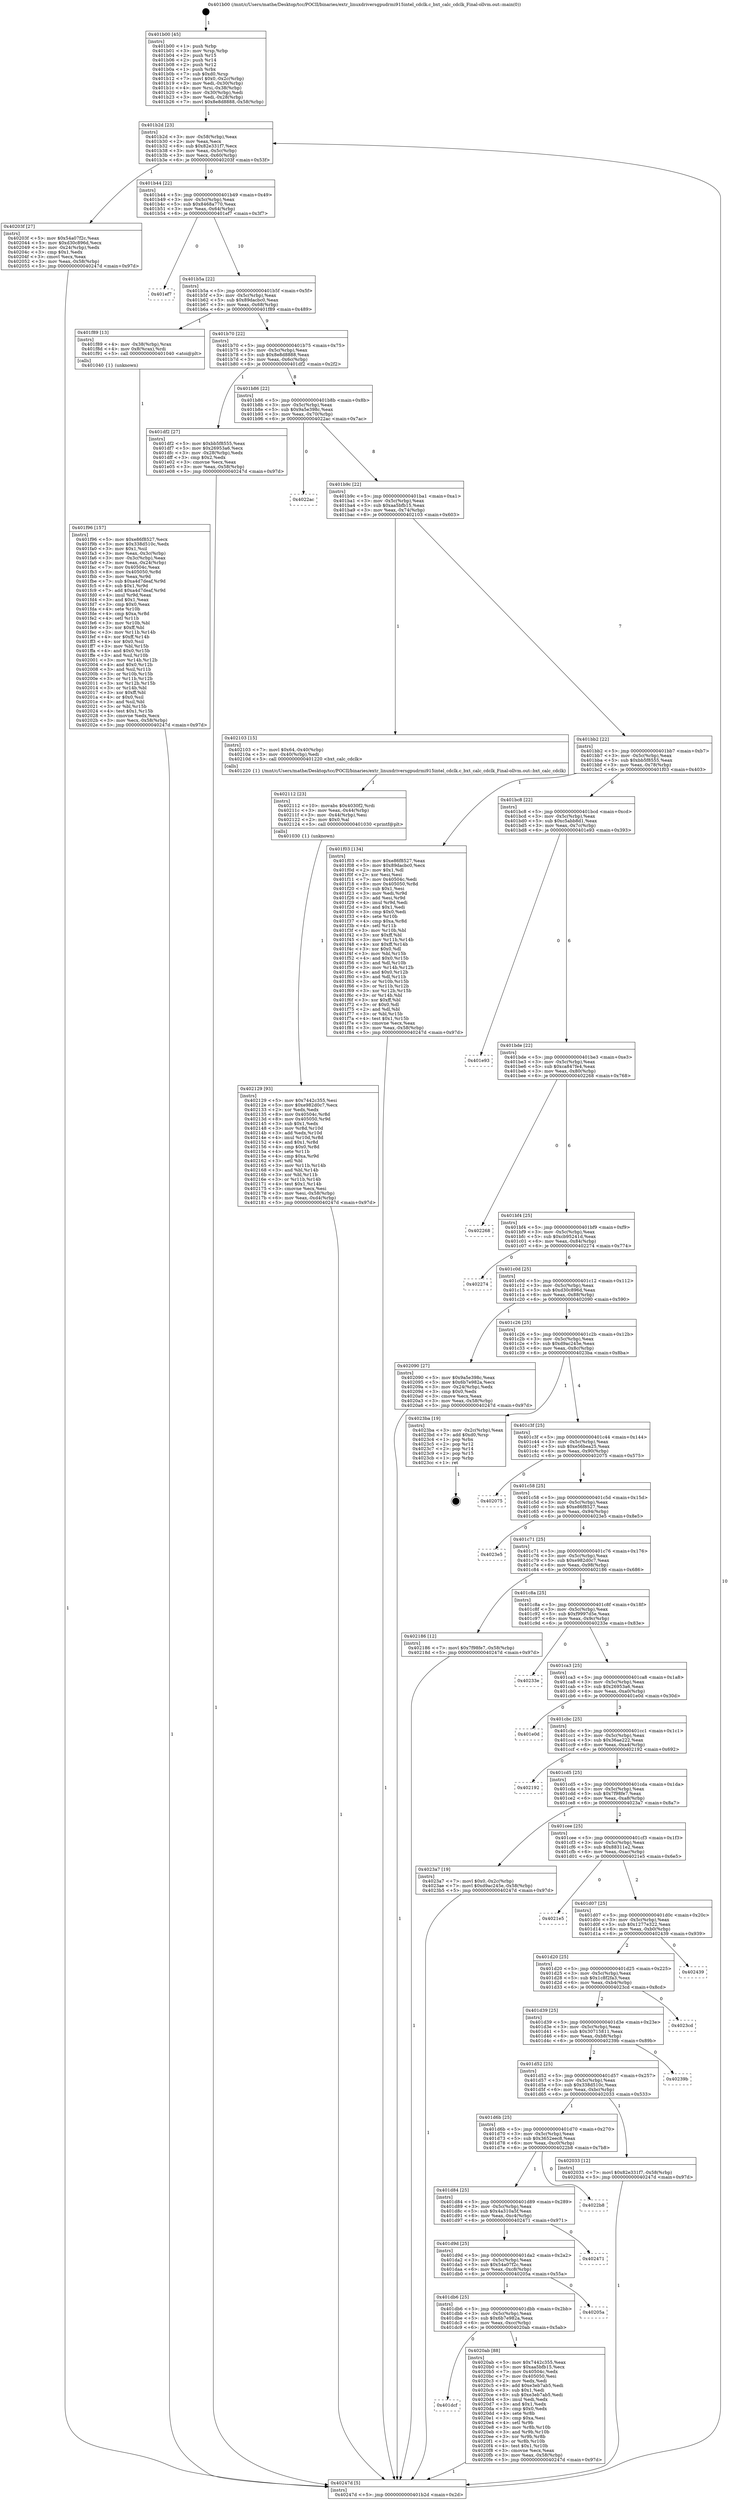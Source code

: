 digraph "0x401b00" {
  label = "0x401b00 (/mnt/c/Users/mathe/Desktop/tcc/POCII/binaries/extr_linuxdriversgpudrmi915intel_cdclk.c_bxt_calc_cdclk_Final-ollvm.out::main(0))"
  labelloc = "t"
  node[shape=record]

  Entry [label="",width=0.3,height=0.3,shape=circle,fillcolor=black,style=filled]
  "0x401b2d" [label="{
     0x401b2d [23]\l
     | [instrs]\l
     &nbsp;&nbsp;0x401b2d \<+3\>: mov -0x58(%rbp),%eax\l
     &nbsp;&nbsp;0x401b30 \<+2\>: mov %eax,%ecx\l
     &nbsp;&nbsp;0x401b32 \<+6\>: sub $0x82e331f7,%ecx\l
     &nbsp;&nbsp;0x401b38 \<+3\>: mov %eax,-0x5c(%rbp)\l
     &nbsp;&nbsp;0x401b3b \<+3\>: mov %ecx,-0x60(%rbp)\l
     &nbsp;&nbsp;0x401b3e \<+6\>: je 000000000040203f \<main+0x53f\>\l
  }"]
  "0x40203f" [label="{
     0x40203f [27]\l
     | [instrs]\l
     &nbsp;&nbsp;0x40203f \<+5\>: mov $0x54a07f2c,%eax\l
     &nbsp;&nbsp;0x402044 \<+5\>: mov $0xd30c896d,%ecx\l
     &nbsp;&nbsp;0x402049 \<+3\>: mov -0x24(%rbp),%edx\l
     &nbsp;&nbsp;0x40204c \<+3\>: cmp $0x1,%edx\l
     &nbsp;&nbsp;0x40204f \<+3\>: cmovl %ecx,%eax\l
     &nbsp;&nbsp;0x402052 \<+3\>: mov %eax,-0x58(%rbp)\l
     &nbsp;&nbsp;0x402055 \<+5\>: jmp 000000000040247d \<main+0x97d\>\l
  }"]
  "0x401b44" [label="{
     0x401b44 [22]\l
     | [instrs]\l
     &nbsp;&nbsp;0x401b44 \<+5\>: jmp 0000000000401b49 \<main+0x49\>\l
     &nbsp;&nbsp;0x401b49 \<+3\>: mov -0x5c(%rbp),%eax\l
     &nbsp;&nbsp;0x401b4c \<+5\>: sub $0x8468a770,%eax\l
     &nbsp;&nbsp;0x401b51 \<+3\>: mov %eax,-0x64(%rbp)\l
     &nbsp;&nbsp;0x401b54 \<+6\>: je 0000000000401ef7 \<main+0x3f7\>\l
  }"]
  Exit [label="",width=0.3,height=0.3,shape=circle,fillcolor=black,style=filled,peripheries=2]
  "0x401ef7" [label="{
     0x401ef7\l
  }", style=dashed]
  "0x401b5a" [label="{
     0x401b5a [22]\l
     | [instrs]\l
     &nbsp;&nbsp;0x401b5a \<+5\>: jmp 0000000000401b5f \<main+0x5f\>\l
     &nbsp;&nbsp;0x401b5f \<+3\>: mov -0x5c(%rbp),%eax\l
     &nbsp;&nbsp;0x401b62 \<+5\>: sub $0x89dacbc0,%eax\l
     &nbsp;&nbsp;0x401b67 \<+3\>: mov %eax,-0x68(%rbp)\l
     &nbsp;&nbsp;0x401b6a \<+6\>: je 0000000000401f89 \<main+0x489\>\l
  }"]
  "0x402129" [label="{
     0x402129 [93]\l
     | [instrs]\l
     &nbsp;&nbsp;0x402129 \<+5\>: mov $0x7442c355,%esi\l
     &nbsp;&nbsp;0x40212e \<+5\>: mov $0xe982d0c7,%ecx\l
     &nbsp;&nbsp;0x402133 \<+2\>: xor %edx,%edx\l
     &nbsp;&nbsp;0x402135 \<+8\>: mov 0x40504c,%r8d\l
     &nbsp;&nbsp;0x40213d \<+8\>: mov 0x405050,%r9d\l
     &nbsp;&nbsp;0x402145 \<+3\>: sub $0x1,%edx\l
     &nbsp;&nbsp;0x402148 \<+3\>: mov %r8d,%r10d\l
     &nbsp;&nbsp;0x40214b \<+3\>: add %edx,%r10d\l
     &nbsp;&nbsp;0x40214e \<+4\>: imul %r10d,%r8d\l
     &nbsp;&nbsp;0x402152 \<+4\>: and $0x1,%r8d\l
     &nbsp;&nbsp;0x402156 \<+4\>: cmp $0x0,%r8d\l
     &nbsp;&nbsp;0x40215a \<+4\>: sete %r11b\l
     &nbsp;&nbsp;0x40215e \<+4\>: cmp $0xa,%r9d\l
     &nbsp;&nbsp;0x402162 \<+3\>: setl %bl\l
     &nbsp;&nbsp;0x402165 \<+3\>: mov %r11b,%r14b\l
     &nbsp;&nbsp;0x402168 \<+3\>: and %bl,%r14b\l
     &nbsp;&nbsp;0x40216b \<+3\>: xor %bl,%r11b\l
     &nbsp;&nbsp;0x40216e \<+3\>: or %r11b,%r14b\l
     &nbsp;&nbsp;0x402171 \<+4\>: test $0x1,%r14b\l
     &nbsp;&nbsp;0x402175 \<+3\>: cmovne %ecx,%esi\l
     &nbsp;&nbsp;0x402178 \<+3\>: mov %esi,-0x58(%rbp)\l
     &nbsp;&nbsp;0x40217b \<+6\>: mov %eax,-0xd4(%rbp)\l
     &nbsp;&nbsp;0x402181 \<+5\>: jmp 000000000040247d \<main+0x97d\>\l
  }"]
  "0x401f89" [label="{
     0x401f89 [13]\l
     | [instrs]\l
     &nbsp;&nbsp;0x401f89 \<+4\>: mov -0x38(%rbp),%rax\l
     &nbsp;&nbsp;0x401f8d \<+4\>: mov 0x8(%rax),%rdi\l
     &nbsp;&nbsp;0x401f91 \<+5\>: call 0000000000401040 \<atoi@plt\>\l
     | [calls]\l
     &nbsp;&nbsp;0x401040 \{1\} (unknown)\l
  }"]
  "0x401b70" [label="{
     0x401b70 [22]\l
     | [instrs]\l
     &nbsp;&nbsp;0x401b70 \<+5\>: jmp 0000000000401b75 \<main+0x75\>\l
     &nbsp;&nbsp;0x401b75 \<+3\>: mov -0x5c(%rbp),%eax\l
     &nbsp;&nbsp;0x401b78 \<+5\>: sub $0x8e8d8888,%eax\l
     &nbsp;&nbsp;0x401b7d \<+3\>: mov %eax,-0x6c(%rbp)\l
     &nbsp;&nbsp;0x401b80 \<+6\>: je 0000000000401df2 \<main+0x2f2\>\l
  }"]
  "0x402112" [label="{
     0x402112 [23]\l
     | [instrs]\l
     &nbsp;&nbsp;0x402112 \<+10\>: movabs $0x4030f2,%rdi\l
     &nbsp;&nbsp;0x40211c \<+3\>: mov %eax,-0x44(%rbp)\l
     &nbsp;&nbsp;0x40211f \<+3\>: mov -0x44(%rbp),%esi\l
     &nbsp;&nbsp;0x402122 \<+2\>: mov $0x0,%al\l
     &nbsp;&nbsp;0x402124 \<+5\>: call 0000000000401030 \<printf@plt\>\l
     | [calls]\l
     &nbsp;&nbsp;0x401030 \{1\} (unknown)\l
  }"]
  "0x401df2" [label="{
     0x401df2 [27]\l
     | [instrs]\l
     &nbsp;&nbsp;0x401df2 \<+5\>: mov $0xbb5f8555,%eax\l
     &nbsp;&nbsp;0x401df7 \<+5\>: mov $0x26953a6,%ecx\l
     &nbsp;&nbsp;0x401dfc \<+3\>: mov -0x28(%rbp),%edx\l
     &nbsp;&nbsp;0x401dff \<+3\>: cmp $0x2,%edx\l
     &nbsp;&nbsp;0x401e02 \<+3\>: cmovne %ecx,%eax\l
     &nbsp;&nbsp;0x401e05 \<+3\>: mov %eax,-0x58(%rbp)\l
     &nbsp;&nbsp;0x401e08 \<+5\>: jmp 000000000040247d \<main+0x97d\>\l
  }"]
  "0x401b86" [label="{
     0x401b86 [22]\l
     | [instrs]\l
     &nbsp;&nbsp;0x401b86 \<+5\>: jmp 0000000000401b8b \<main+0x8b\>\l
     &nbsp;&nbsp;0x401b8b \<+3\>: mov -0x5c(%rbp),%eax\l
     &nbsp;&nbsp;0x401b8e \<+5\>: sub $0x9a5e398c,%eax\l
     &nbsp;&nbsp;0x401b93 \<+3\>: mov %eax,-0x70(%rbp)\l
     &nbsp;&nbsp;0x401b96 \<+6\>: je 00000000004022ac \<main+0x7ac\>\l
  }"]
  "0x40247d" [label="{
     0x40247d [5]\l
     | [instrs]\l
     &nbsp;&nbsp;0x40247d \<+5\>: jmp 0000000000401b2d \<main+0x2d\>\l
  }"]
  "0x401b00" [label="{
     0x401b00 [45]\l
     | [instrs]\l
     &nbsp;&nbsp;0x401b00 \<+1\>: push %rbp\l
     &nbsp;&nbsp;0x401b01 \<+3\>: mov %rsp,%rbp\l
     &nbsp;&nbsp;0x401b04 \<+2\>: push %r15\l
     &nbsp;&nbsp;0x401b06 \<+2\>: push %r14\l
     &nbsp;&nbsp;0x401b08 \<+2\>: push %r12\l
     &nbsp;&nbsp;0x401b0a \<+1\>: push %rbx\l
     &nbsp;&nbsp;0x401b0b \<+7\>: sub $0xd0,%rsp\l
     &nbsp;&nbsp;0x401b12 \<+7\>: movl $0x0,-0x2c(%rbp)\l
     &nbsp;&nbsp;0x401b19 \<+3\>: mov %edi,-0x30(%rbp)\l
     &nbsp;&nbsp;0x401b1c \<+4\>: mov %rsi,-0x38(%rbp)\l
     &nbsp;&nbsp;0x401b20 \<+3\>: mov -0x30(%rbp),%edi\l
     &nbsp;&nbsp;0x401b23 \<+3\>: mov %edi,-0x28(%rbp)\l
     &nbsp;&nbsp;0x401b26 \<+7\>: movl $0x8e8d8888,-0x58(%rbp)\l
  }"]
  "0x401dcf" [label="{
     0x401dcf\l
  }", style=dashed]
  "0x4022ac" [label="{
     0x4022ac\l
  }", style=dashed]
  "0x401b9c" [label="{
     0x401b9c [22]\l
     | [instrs]\l
     &nbsp;&nbsp;0x401b9c \<+5\>: jmp 0000000000401ba1 \<main+0xa1\>\l
     &nbsp;&nbsp;0x401ba1 \<+3\>: mov -0x5c(%rbp),%eax\l
     &nbsp;&nbsp;0x401ba4 \<+5\>: sub $0xaa5bfb15,%eax\l
     &nbsp;&nbsp;0x401ba9 \<+3\>: mov %eax,-0x74(%rbp)\l
     &nbsp;&nbsp;0x401bac \<+6\>: je 0000000000402103 \<main+0x603\>\l
  }"]
  "0x4020ab" [label="{
     0x4020ab [88]\l
     | [instrs]\l
     &nbsp;&nbsp;0x4020ab \<+5\>: mov $0x7442c355,%eax\l
     &nbsp;&nbsp;0x4020b0 \<+5\>: mov $0xaa5bfb15,%ecx\l
     &nbsp;&nbsp;0x4020b5 \<+7\>: mov 0x40504c,%edx\l
     &nbsp;&nbsp;0x4020bc \<+7\>: mov 0x405050,%esi\l
     &nbsp;&nbsp;0x4020c3 \<+2\>: mov %edx,%edi\l
     &nbsp;&nbsp;0x4020c5 \<+6\>: add $0xe3eb7ab5,%edi\l
     &nbsp;&nbsp;0x4020cb \<+3\>: sub $0x1,%edi\l
     &nbsp;&nbsp;0x4020ce \<+6\>: sub $0xe3eb7ab5,%edi\l
     &nbsp;&nbsp;0x4020d4 \<+3\>: imul %edi,%edx\l
     &nbsp;&nbsp;0x4020d7 \<+3\>: and $0x1,%edx\l
     &nbsp;&nbsp;0x4020da \<+3\>: cmp $0x0,%edx\l
     &nbsp;&nbsp;0x4020dd \<+4\>: sete %r8b\l
     &nbsp;&nbsp;0x4020e1 \<+3\>: cmp $0xa,%esi\l
     &nbsp;&nbsp;0x4020e4 \<+4\>: setl %r9b\l
     &nbsp;&nbsp;0x4020e8 \<+3\>: mov %r8b,%r10b\l
     &nbsp;&nbsp;0x4020eb \<+3\>: and %r9b,%r10b\l
     &nbsp;&nbsp;0x4020ee \<+3\>: xor %r9b,%r8b\l
     &nbsp;&nbsp;0x4020f1 \<+3\>: or %r8b,%r10b\l
     &nbsp;&nbsp;0x4020f4 \<+4\>: test $0x1,%r10b\l
     &nbsp;&nbsp;0x4020f8 \<+3\>: cmovne %ecx,%eax\l
     &nbsp;&nbsp;0x4020fb \<+3\>: mov %eax,-0x58(%rbp)\l
     &nbsp;&nbsp;0x4020fe \<+5\>: jmp 000000000040247d \<main+0x97d\>\l
  }"]
  "0x402103" [label="{
     0x402103 [15]\l
     | [instrs]\l
     &nbsp;&nbsp;0x402103 \<+7\>: movl $0x64,-0x40(%rbp)\l
     &nbsp;&nbsp;0x40210a \<+3\>: mov -0x40(%rbp),%edi\l
     &nbsp;&nbsp;0x40210d \<+5\>: call 0000000000401220 \<bxt_calc_cdclk\>\l
     | [calls]\l
     &nbsp;&nbsp;0x401220 \{1\} (/mnt/c/Users/mathe/Desktop/tcc/POCII/binaries/extr_linuxdriversgpudrmi915intel_cdclk.c_bxt_calc_cdclk_Final-ollvm.out::bxt_calc_cdclk)\l
  }"]
  "0x401bb2" [label="{
     0x401bb2 [22]\l
     | [instrs]\l
     &nbsp;&nbsp;0x401bb2 \<+5\>: jmp 0000000000401bb7 \<main+0xb7\>\l
     &nbsp;&nbsp;0x401bb7 \<+3\>: mov -0x5c(%rbp),%eax\l
     &nbsp;&nbsp;0x401bba \<+5\>: sub $0xbb5f8555,%eax\l
     &nbsp;&nbsp;0x401bbf \<+3\>: mov %eax,-0x78(%rbp)\l
     &nbsp;&nbsp;0x401bc2 \<+6\>: je 0000000000401f03 \<main+0x403\>\l
  }"]
  "0x401db6" [label="{
     0x401db6 [25]\l
     | [instrs]\l
     &nbsp;&nbsp;0x401db6 \<+5\>: jmp 0000000000401dbb \<main+0x2bb\>\l
     &nbsp;&nbsp;0x401dbb \<+3\>: mov -0x5c(%rbp),%eax\l
     &nbsp;&nbsp;0x401dbe \<+5\>: sub $0x6b7e982a,%eax\l
     &nbsp;&nbsp;0x401dc3 \<+6\>: mov %eax,-0xcc(%rbp)\l
     &nbsp;&nbsp;0x401dc9 \<+6\>: je 00000000004020ab \<main+0x5ab\>\l
  }"]
  "0x401f03" [label="{
     0x401f03 [134]\l
     | [instrs]\l
     &nbsp;&nbsp;0x401f03 \<+5\>: mov $0xe86f8527,%eax\l
     &nbsp;&nbsp;0x401f08 \<+5\>: mov $0x89dacbc0,%ecx\l
     &nbsp;&nbsp;0x401f0d \<+2\>: mov $0x1,%dl\l
     &nbsp;&nbsp;0x401f0f \<+2\>: xor %esi,%esi\l
     &nbsp;&nbsp;0x401f11 \<+7\>: mov 0x40504c,%edi\l
     &nbsp;&nbsp;0x401f18 \<+8\>: mov 0x405050,%r8d\l
     &nbsp;&nbsp;0x401f20 \<+3\>: sub $0x1,%esi\l
     &nbsp;&nbsp;0x401f23 \<+3\>: mov %edi,%r9d\l
     &nbsp;&nbsp;0x401f26 \<+3\>: add %esi,%r9d\l
     &nbsp;&nbsp;0x401f29 \<+4\>: imul %r9d,%edi\l
     &nbsp;&nbsp;0x401f2d \<+3\>: and $0x1,%edi\l
     &nbsp;&nbsp;0x401f30 \<+3\>: cmp $0x0,%edi\l
     &nbsp;&nbsp;0x401f33 \<+4\>: sete %r10b\l
     &nbsp;&nbsp;0x401f37 \<+4\>: cmp $0xa,%r8d\l
     &nbsp;&nbsp;0x401f3b \<+4\>: setl %r11b\l
     &nbsp;&nbsp;0x401f3f \<+3\>: mov %r10b,%bl\l
     &nbsp;&nbsp;0x401f42 \<+3\>: xor $0xff,%bl\l
     &nbsp;&nbsp;0x401f45 \<+3\>: mov %r11b,%r14b\l
     &nbsp;&nbsp;0x401f48 \<+4\>: xor $0xff,%r14b\l
     &nbsp;&nbsp;0x401f4c \<+3\>: xor $0x0,%dl\l
     &nbsp;&nbsp;0x401f4f \<+3\>: mov %bl,%r15b\l
     &nbsp;&nbsp;0x401f52 \<+4\>: and $0x0,%r15b\l
     &nbsp;&nbsp;0x401f56 \<+3\>: and %dl,%r10b\l
     &nbsp;&nbsp;0x401f59 \<+3\>: mov %r14b,%r12b\l
     &nbsp;&nbsp;0x401f5c \<+4\>: and $0x0,%r12b\l
     &nbsp;&nbsp;0x401f60 \<+3\>: and %dl,%r11b\l
     &nbsp;&nbsp;0x401f63 \<+3\>: or %r10b,%r15b\l
     &nbsp;&nbsp;0x401f66 \<+3\>: or %r11b,%r12b\l
     &nbsp;&nbsp;0x401f69 \<+3\>: xor %r12b,%r15b\l
     &nbsp;&nbsp;0x401f6c \<+3\>: or %r14b,%bl\l
     &nbsp;&nbsp;0x401f6f \<+3\>: xor $0xff,%bl\l
     &nbsp;&nbsp;0x401f72 \<+3\>: or $0x0,%dl\l
     &nbsp;&nbsp;0x401f75 \<+2\>: and %dl,%bl\l
     &nbsp;&nbsp;0x401f77 \<+3\>: or %bl,%r15b\l
     &nbsp;&nbsp;0x401f7a \<+4\>: test $0x1,%r15b\l
     &nbsp;&nbsp;0x401f7e \<+3\>: cmovne %ecx,%eax\l
     &nbsp;&nbsp;0x401f81 \<+3\>: mov %eax,-0x58(%rbp)\l
     &nbsp;&nbsp;0x401f84 \<+5\>: jmp 000000000040247d \<main+0x97d\>\l
  }"]
  "0x401bc8" [label="{
     0x401bc8 [22]\l
     | [instrs]\l
     &nbsp;&nbsp;0x401bc8 \<+5\>: jmp 0000000000401bcd \<main+0xcd\>\l
     &nbsp;&nbsp;0x401bcd \<+3\>: mov -0x5c(%rbp),%eax\l
     &nbsp;&nbsp;0x401bd0 \<+5\>: sub $0xc5abb8d1,%eax\l
     &nbsp;&nbsp;0x401bd5 \<+3\>: mov %eax,-0x7c(%rbp)\l
     &nbsp;&nbsp;0x401bd8 \<+6\>: je 0000000000401e93 \<main+0x393\>\l
  }"]
  "0x401f96" [label="{
     0x401f96 [157]\l
     | [instrs]\l
     &nbsp;&nbsp;0x401f96 \<+5\>: mov $0xe86f8527,%ecx\l
     &nbsp;&nbsp;0x401f9b \<+5\>: mov $0x338d510c,%edx\l
     &nbsp;&nbsp;0x401fa0 \<+3\>: mov $0x1,%sil\l
     &nbsp;&nbsp;0x401fa3 \<+3\>: mov %eax,-0x3c(%rbp)\l
     &nbsp;&nbsp;0x401fa6 \<+3\>: mov -0x3c(%rbp),%eax\l
     &nbsp;&nbsp;0x401fa9 \<+3\>: mov %eax,-0x24(%rbp)\l
     &nbsp;&nbsp;0x401fac \<+7\>: mov 0x40504c,%eax\l
     &nbsp;&nbsp;0x401fb3 \<+8\>: mov 0x405050,%r8d\l
     &nbsp;&nbsp;0x401fbb \<+3\>: mov %eax,%r9d\l
     &nbsp;&nbsp;0x401fbe \<+7\>: sub $0xa4d7deaf,%r9d\l
     &nbsp;&nbsp;0x401fc5 \<+4\>: sub $0x1,%r9d\l
     &nbsp;&nbsp;0x401fc9 \<+7\>: add $0xa4d7deaf,%r9d\l
     &nbsp;&nbsp;0x401fd0 \<+4\>: imul %r9d,%eax\l
     &nbsp;&nbsp;0x401fd4 \<+3\>: and $0x1,%eax\l
     &nbsp;&nbsp;0x401fd7 \<+3\>: cmp $0x0,%eax\l
     &nbsp;&nbsp;0x401fda \<+4\>: sete %r10b\l
     &nbsp;&nbsp;0x401fde \<+4\>: cmp $0xa,%r8d\l
     &nbsp;&nbsp;0x401fe2 \<+4\>: setl %r11b\l
     &nbsp;&nbsp;0x401fe6 \<+3\>: mov %r10b,%bl\l
     &nbsp;&nbsp;0x401fe9 \<+3\>: xor $0xff,%bl\l
     &nbsp;&nbsp;0x401fec \<+3\>: mov %r11b,%r14b\l
     &nbsp;&nbsp;0x401fef \<+4\>: xor $0xff,%r14b\l
     &nbsp;&nbsp;0x401ff3 \<+4\>: xor $0x0,%sil\l
     &nbsp;&nbsp;0x401ff7 \<+3\>: mov %bl,%r15b\l
     &nbsp;&nbsp;0x401ffa \<+4\>: and $0x0,%r15b\l
     &nbsp;&nbsp;0x401ffe \<+3\>: and %sil,%r10b\l
     &nbsp;&nbsp;0x402001 \<+3\>: mov %r14b,%r12b\l
     &nbsp;&nbsp;0x402004 \<+4\>: and $0x0,%r12b\l
     &nbsp;&nbsp;0x402008 \<+3\>: and %sil,%r11b\l
     &nbsp;&nbsp;0x40200b \<+3\>: or %r10b,%r15b\l
     &nbsp;&nbsp;0x40200e \<+3\>: or %r11b,%r12b\l
     &nbsp;&nbsp;0x402011 \<+3\>: xor %r12b,%r15b\l
     &nbsp;&nbsp;0x402014 \<+3\>: or %r14b,%bl\l
     &nbsp;&nbsp;0x402017 \<+3\>: xor $0xff,%bl\l
     &nbsp;&nbsp;0x40201a \<+4\>: or $0x0,%sil\l
     &nbsp;&nbsp;0x40201e \<+3\>: and %sil,%bl\l
     &nbsp;&nbsp;0x402021 \<+3\>: or %bl,%r15b\l
     &nbsp;&nbsp;0x402024 \<+4\>: test $0x1,%r15b\l
     &nbsp;&nbsp;0x402028 \<+3\>: cmovne %edx,%ecx\l
     &nbsp;&nbsp;0x40202b \<+3\>: mov %ecx,-0x58(%rbp)\l
     &nbsp;&nbsp;0x40202e \<+5\>: jmp 000000000040247d \<main+0x97d\>\l
  }"]
  "0x40205a" [label="{
     0x40205a\l
  }", style=dashed]
  "0x401e93" [label="{
     0x401e93\l
  }", style=dashed]
  "0x401bde" [label="{
     0x401bde [22]\l
     | [instrs]\l
     &nbsp;&nbsp;0x401bde \<+5\>: jmp 0000000000401be3 \<main+0xe3\>\l
     &nbsp;&nbsp;0x401be3 \<+3\>: mov -0x5c(%rbp),%eax\l
     &nbsp;&nbsp;0x401be6 \<+5\>: sub $0xca847fe4,%eax\l
     &nbsp;&nbsp;0x401beb \<+3\>: mov %eax,-0x80(%rbp)\l
     &nbsp;&nbsp;0x401bee \<+6\>: je 0000000000402268 \<main+0x768\>\l
  }"]
  "0x401d9d" [label="{
     0x401d9d [25]\l
     | [instrs]\l
     &nbsp;&nbsp;0x401d9d \<+5\>: jmp 0000000000401da2 \<main+0x2a2\>\l
     &nbsp;&nbsp;0x401da2 \<+3\>: mov -0x5c(%rbp),%eax\l
     &nbsp;&nbsp;0x401da5 \<+5\>: sub $0x54a07f2c,%eax\l
     &nbsp;&nbsp;0x401daa \<+6\>: mov %eax,-0xc8(%rbp)\l
     &nbsp;&nbsp;0x401db0 \<+6\>: je 000000000040205a \<main+0x55a\>\l
  }"]
  "0x402268" [label="{
     0x402268\l
  }", style=dashed]
  "0x401bf4" [label="{
     0x401bf4 [25]\l
     | [instrs]\l
     &nbsp;&nbsp;0x401bf4 \<+5\>: jmp 0000000000401bf9 \<main+0xf9\>\l
     &nbsp;&nbsp;0x401bf9 \<+3\>: mov -0x5c(%rbp),%eax\l
     &nbsp;&nbsp;0x401bfc \<+5\>: sub $0xcb95241d,%eax\l
     &nbsp;&nbsp;0x401c01 \<+6\>: mov %eax,-0x84(%rbp)\l
     &nbsp;&nbsp;0x401c07 \<+6\>: je 0000000000402274 \<main+0x774\>\l
  }"]
  "0x402471" [label="{
     0x402471\l
  }", style=dashed]
  "0x402274" [label="{
     0x402274\l
  }", style=dashed]
  "0x401c0d" [label="{
     0x401c0d [25]\l
     | [instrs]\l
     &nbsp;&nbsp;0x401c0d \<+5\>: jmp 0000000000401c12 \<main+0x112\>\l
     &nbsp;&nbsp;0x401c12 \<+3\>: mov -0x5c(%rbp),%eax\l
     &nbsp;&nbsp;0x401c15 \<+5\>: sub $0xd30c896d,%eax\l
     &nbsp;&nbsp;0x401c1a \<+6\>: mov %eax,-0x88(%rbp)\l
     &nbsp;&nbsp;0x401c20 \<+6\>: je 0000000000402090 \<main+0x590\>\l
  }"]
  "0x401d84" [label="{
     0x401d84 [25]\l
     | [instrs]\l
     &nbsp;&nbsp;0x401d84 \<+5\>: jmp 0000000000401d89 \<main+0x289\>\l
     &nbsp;&nbsp;0x401d89 \<+3\>: mov -0x5c(%rbp),%eax\l
     &nbsp;&nbsp;0x401d8c \<+5\>: sub $0x4a310a5f,%eax\l
     &nbsp;&nbsp;0x401d91 \<+6\>: mov %eax,-0xc4(%rbp)\l
     &nbsp;&nbsp;0x401d97 \<+6\>: je 0000000000402471 \<main+0x971\>\l
  }"]
  "0x402090" [label="{
     0x402090 [27]\l
     | [instrs]\l
     &nbsp;&nbsp;0x402090 \<+5\>: mov $0x9a5e398c,%eax\l
     &nbsp;&nbsp;0x402095 \<+5\>: mov $0x6b7e982a,%ecx\l
     &nbsp;&nbsp;0x40209a \<+3\>: mov -0x24(%rbp),%edx\l
     &nbsp;&nbsp;0x40209d \<+3\>: cmp $0x0,%edx\l
     &nbsp;&nbsp;0x4020a0 \<+3\>: cmove %ecx,%eax\l
     &nbsp;&nbsp;0x4020a3 \<+3\>: mov %eax,-0x58(%rbp)\l
     &nbsp;&nbsp;0x4020a6 \<+5\>: jmp 000000000040247d \<main+0x97d\>\l
  }"]
  "0x401c26" [label="{
     0x401c26 [25]\l
     | [instrs]\l
     &nbsp;&nbsp;0x401c26 \<+5\>: jmp 0000000000401c2b \<main+0x12b\>\l
     &nbsp;&nbsp;0x401c2b \<+3\>: mov -0x5c(%rbp),%eax\l
     &nbsp;&nbsp;0x401c2e \<+5\>: sub $0xd9ac245e,%eax\l
     &nbsp;&nbsp;0x401c33 \<+6\>: mov %eax,-0x8c(%rbp)\l
     &nbsp;&nbsp;0x401c39 \<+6\>: je 00000000004023ba \<main+0x8ba\>\l
  }"]
  "0x4022b8" [label="{
     0x4022b8\l
  }", style=dashed]
  "0x4023ba" [label="{
     0x4023ba [19]\l
     | [instrs]\l
     &nbsp;&nbsp;0x4023ba \<+3\>: mov -0x2c(%rbp),%eax\l
     &nbsp;&nbsp;0x4023bd \<+7\>: add $0xd0,%rsp\l
     &nbsp;&nbsp;0x4023c4 \<+1\>: pop %rbx\l
     &nbsp;&nbsp;0x4023c5 \<+2\>: pop %r12\l
     &nbsp;&nbsp;0x4023c7 \<+2\>: pop %r14\l
     &nbsp;&nbsp;0x4023c9 \<+2\>: pop %r15\l
     &nbsp;&nbsp;0x4023cb \<+1\>: pop %rbp\l
     &nbsp;&nbsp;0x4023cc \<+1\>: ret\l
  }"]
  "0x401c3f" [label="{
     0x401c3f [25]\l
     | [instrs]\l
     &nbsp;&nbsp;0x401c3f \<+5\>: jmp 0000000000401c44 \<main+0x144\>\l
     &nbsp;&nbsp;0x401c44 \<+3\>: mov -0x5c(%rbp),%eax\l
     &nbsp;&nbsp;0x401c47 \<+5\>: sub $0xe56bea25,%eax\l
     &nbsp;&nbsp;0x401c4c \<+6\>: mov %eax,-0x90(%rbp)\l
     &nbsp;&nbsp;0x401c52 \<+6\>: je 0000000000402075 \<main+0x575\>\l
  }"]
  "0x401d6b" [label="{
     0x401d6b [25]\l
     | [instrs]\l
     &nbsp;&nbsp;0x401d6b \<+5\>: jmp 0000000000401d70 \<main+0x270\>\l
     &nbsp;&nbsp;0x401d70 \<+3\>: mov -0x5c(%rbp),%eax\l
     &nbsp;&nbsp;0x401d73 \<+5\>: sub $0x3652eec8,%eax\l
     &nbsp;&nbsp;0x401d78 \<+6\>: mov %eax,-0xc0(%rbp)\l
     &nbsp;&nbsp;0x401d7e \<+6\>: je 00000000004022b8 \<main+0x7b8\>\l
  }"]
  "0x402075" [label="{
     0x402075\l
  }", style=dashed]
  "0x401c58" [label="{
     0x401c58 [25]\l
     | [instrs]\l
     &nbsp;&nbsp;0x401c58 \<+5\>: jmp 0000000000401c5d \<main+0x15d\>\l
     &nbsp;&nbsp;0x401c5d \<+3\>: mov -0x5c(%rbp),%eax\l
     &nbsp;&nbsp;0x401c60 \<+5\>: sub $0xe86f8527,%eax\l
     &nbsp;&nbsp;0x401c65 \<+6\>: mov %eax,-0x94(%rbp)\l
     &nbsp;&nbsp;0x401c6b \<+6\>: je 00000000004023e5 \<main+0x8e5\>\l
  }"]
  "0x402033" [label="{
     0x402033 [12]\l
     | [instrs]\l
     &nbsp;&nbsp;0x402033 \<+7\>: movl $0x82e331f7,-0x58(%rbp)\l
     &nbsp;&nbsp;0x40203a \<+5\>: jmp 000000000040247d \<main+0x97d\>\l
  }"]
  "0x4023e5" [label="{
     0x4023e5\l
  }", style=dashed]
  "0x401c71" [label="{
     0x401c71 [25]\l
     | [instrs]\l
     &nbsp;&nbsp;0x401c71 \<+5\>: jmp 0000000000401c76 \<main+0x176\>\l
     &nbsp;&nbsp;0x401c76 \<+3\>: mov -0x5c(%rbp),%eax\l
     &nbsp;&nbsp;0x401c79 \<+5\>: sub $0xe982d0c7,%eax\l
     &nbsp;&nbsp;0x401c7e \<+6\>: mov %eax,-0x98(%rbp)\l
     &nbsp;&nbsp;0x401c84 \<+6\>: je 0000000000402186 \<main+0x686\>\l
  }"]
  "0x401d52" [label="{
     0x401d52 [25]\l
     | [instrs]\l
     &nbsp;&nbsp;0x401d52 \<+5\>: jmp 0000000000401d57 \<main+0x257\>\l
     &nbsp;&nbsp;0x401d57 \<+3\>: mov -0x5c(%rbp),%eax\l
     &nbsp;&nbsp;0x401d5a \<+5\>: sub $0x338d510c,%eax\l
     &nbsp;&nbsp;0x401d5f \<+6\>: mov %eax,-0xbc(%rbp)\l
     &nbsp;&nbsp;0x401d65 \<+6\>: je 0000000000402033 \<main+0x533\>\l
  }"]
  "0x402186" [label="{
     0x402186 [12]\l
     | [instrs]\l
     &nbsp;&nbsp;0x402186 \<+7\>: movl $0x7f98fe7,-0x58(%rbp)\l
     &nbsp;&nbsp;0x40218d \<+5\>: jmp 000000000040247d \<main+0x97d\>\l
  }"]
  "0x401c8a" [label="{
     0x401c8a [25]\l
     | [instrs]\l
     &nbsp;&nbsp;0x401c8a \<+5\>: jmp 0000000000401c8f \<main+0x18f\>\l
     &nbsp;&nbsp;0x401c8f \<+3\>: mov -0x5c(%rbp),%eax\l
     &nbsp;&nbsp;0x401c92 \<+5\>: sub $0xf9997d5e,%eax\l
     &nbsp;&nbsp;0x401c97 \<+6\>: mov %eax,-0x9c(%rbp)\l
     &nbsp;&nbsp;0x401c9d \<+6\>: je 000000000040233e \<main+0x83e\>\l
  }"]
  "0x40239b" [label="{
     0x40239b\l
  }", style=dashed]
  "0x40233e" [label="{
     0x40233e\l
  }", style=dashed]
  "0x401ca3" [label="{
     0x401ca3 [25]\l
     | [instrs]\l
     &nbsp;&nbsp;0x401ca3 \<+5\>: jmp 0000000000401ca8 \<main+0x1a8\>\l
     &nbsp;&nbsp;0x401ca8 \<+3\>: mov -0x5c(%rbp),%eax\l
     &nbsp;&nbsp;0x401cab \<+5\>: sub $0x26953a6,%eax\l
     &nbsp;&nbsp;0x401cb0 \<+6\>: mov %eax,-0xa0(%rbp)\l
     &nbsp;&nbsp;0x401cb6 \<+6\>: je 0000000000401e0d \<main+0x30d\>\l
  }"]
  "0x401d39" [label="{
     0x401d39 [25]\l
     | [instrs]\l
     &nbsp;&nbsp;0x401d39 \<+5\>: jmp 0000000000401d3e \<main+0x23e\>\l
     &nbsp;&nbsp;0x401d3e \<+3\>: mov -0x5c(%rbp),%eax\l
     &nbsp;&nbsp;0x401d41 \<+5\>: sub $0x30715811,%eax\l
     &nbsp;&nbsp;0x401d46 \<+6\>: mov %eax,-0xb8(%rbp)\l
     &nbsp;&nbsp;0x401d4c \<+6\>: je 000000000040239b \<main+0x89b\>\l
  }"]
  "0x401e0d" [label="{
     0x401e0d\l
  }", style=dashed]
  "0x401cbc" [label="{
     0x401cbc [25]\l
     | [instrs]\l
     &nbsp;&nbsp;0x401cbc \<+5\>: jmp 0000000000401cc1 \<main+0x1c1\>\l
     &nbsp;&nbsp;0x401cc1 \<+3\>: mov -0x5c(%rbp),%eax\l
     &nbsp;&nbsp;0x401cc4 \<+5\>: sub $0x36ae222,%eax\l
     &nbsp;&nbsp;0x401cc9 \<+6\>: mov %eax,-0xa4(%rbp)\l
     &nbsp;&nbsp;0x401ccf \<+6\>: je 0000000000402192 \<main+0x692\>\l
  }"]
  "0x4023cd" [label="{
     0x4023cd\l
  }", style=dashed]
  "0x402192" [label="{
     0x402192\l
  }", style=dashed]
  "0x401cd5" [label="{
     0x401cd5 [25]\l
     | [instrs]\l
     &nbsp;&nbsp;0x401cd5 \<+5\>: jmp 0000000000401cda \<main+0x1da\>\l
     &nbsp;&nbsp;0x401cda \<+3\>: mov -0x5c(%rbp),%eax\l
     &nbsp;&nbsp;0x401cdd \<+5\>: sub $0x7f98fe7,%eax\l
     &nbsp;&nbsp;0x401ce2 \<+6\>: mov %eax,-0xa8(%rbp)\l
     &nbsp;&nbsp;0x401ce8 \<+6\>: je 00000000004023a7 \<main+0x8a7\>\l
  }"]
  "0x401d20" [label="{
     0x401d20 [25]\l
     | [instrs]\l
     &nbsp;&nbsp;0x401d20 \<+5\>: jmp 0000000000401d25 \<main+0x225\>\l
     &nbsp;&nbsp;0x401d25 \<+3\>: mov -0x5c(%rbp),%eax\l
     &nbsp;&nbsp;0x401d28 \<+5\>: sub $0x1c8f2fa3,%eax\l
     &nbsp;&nbsp;0x401d2d \<+6\>: mov %eax,-0xb4(%rbp)\l
     &nbsp;&nbsp;0x401d33 \<+6\>: je 00000000004023cd \<main+0x8cd\>\l
  }"]
  "0x4023a7" [label="{
     0x4023a7 [19]\l
     | [instrs]\l
     &nbsp;&nbsp;0x4023a7 \<+7\>: movl $0x0,-0x2c(%rbp)\l
     &nbsp;&nbsp;0x4023ae \<+7\>: movl $0xd9ac245e,-0x58(%rbp)\l
     &nbsp;&nbsp;0x4023b5 \<+5\>: jmp 000000000040247d \<main+0x97d\>\l
  }"]
  "0x401cee" [label="{
     0x401cee [25]\l
     | [instrs]\l
     &nbsp;&nbsp;0x401cee \<+5\>: jmp 0000000000401cf3 \<main+0x1f3\>\l
     &nbsp;&nbsp;0x401cf3 \<+3\>: mov -0x5c(%rbp),%eax\l
     &nbsp;&nbsp;0x401cf6 \<+5\>: sub $0x88311e2,%eax\l
     &nbsp;&nbsp;0x401cfb \<+6\>: mov %eax,-0xac(%rbp)\l
     &nbsp;&nbsp;0x401d01 \<+6\>: je 00000000004021e5 \<main+0x6e5\>\l
  }"]
  "0x402439" [label="{
     0x402439\l
  }", style=dashed]
  "0x4021e5" [label="{
     0x4021e5\l
  }", style=dashed]
  "0x401d07" [label="{
     0x401d07 [25]\l
     | [instrs]\l
     &nbsp;&nbsp;0x401d07 \<+5\>: jmp 0000000000401d0c \<main+0x20c\>\l
     &nbsp;&nbsp;0x401d0c \<+3\>: mov -0x5c(%rbp),%eax\l
     &nbsp;&nbsp;0x401d0f \<+5\>: sub $0x1277e322,%eax\l
     &nbsp;&nbsp;0x401d14 \<+6\>: mov %eax,-0xb0(%rbp)\l
     &nbsp;&nbsp;0x401d1a \<+6\>: je 0000000000402439 \<main+0x939\>\l
  }"]
  Entry -> "0x401b00" [label=" 1"]
  "0x401b2d" -> "0x40203f" [label=" 1"]
  "0x401b2d" -> "0x401b44" [label=" 10"]
  "0x4023ba" -> Exit [label=" 1"]
  "0x401b44" -> "0x401ef7" [label=" 0"]
  "0x401b44" -> "0x401b5a" [label=" 10"]
  "0x4023a7" -> "0x40247d" [label=" 1"]
  "0x401b5a" -> "0x401f89" [label=" 1"]
  "0x401b5a" -> "0x401b70" [label=" 9"]
  "0x402186" -> "0x40247d" [label=" 1"]
  "0x401b70" -> "0x401df2" [label=" 1"]
  "0x401b70" -> "0x401b86" [label=" 8"]
  "0x401df2" -> "0x40247d" [label=" 1"]
  "0x401b00" -> "0x401b2d" [label=" 1"]
  "0x40247d" -> "0x401b2d" [label=" 10"]
  "0x402129" -> "0x40247d" [label=" 1"]
  "0x401b86" -> "0x4022ac" [label=" 0"]
  "0x401b86" -> "0x401b9c" [label=" 8"]
  "0x402112" -> "0x402129" [label=" 1"]
  "0x401b9c" -> "0x402103" [label=" 1"]
  "0x401b9c" -> "0x401bb2" [label=" 7"]
  "0x402103" -> "0x402112" [label=" 1"]
  "0x401bb2" -> "0x401f03" [label=" 1"]
  "0x401bb2" -> "0x401bc8" [label=" 6"]
  "0x401f03" -> "0x40247d" [label=" 1"]
  "0x401f89" -> "0x401f96" [label=" 1"]
  "0x401f96" -> "0x40247d" [label=" 1"]
  "0x401db6" -> "0x401dcf" [label=" 0"]
  "0x401bc8" -> "0x401e93" [label=" 0"]
  "0x401bc8" -> "0x401bde" [label=" 6"]
  "0x401db6" -> "0x4020ab" [label=" 1"]
  "0x401bde" -> "0x402268" [label=" 0"]
  "0x401bde" -> "0x401bf4" [label=" 6"]
  "0x401d9d" -> "0x401db6" [label=" 1"]
  "0x401bf4" -> "0x402274" [label=" 0"]
  "0x401bf4" -> "0x401c0d" [label=" 6"]
  "0x401d9d" -> "0x40205a" [label=" 0"]
  "0x401c0d" -> "0x402090" [label=" 1"]
  "0x401c0d" -> "0x401c26" [label=" 5"]
  "0x401d84" -> "0x401d9d" [label=" 1"]
  "0x401c26" -> "0x4023ba" [label=" 1"]
  "0x401c26" -> "0x401c3f" [label=" 4"]
  "0x401d84" -> "0x402471" [label=" 0"]
  "0x401c3f" -> "0x402075" [label=" 0"]
  "0x401c3f" -> "0x401c58" [label=" 4"]
  "0x401d6b" -> "0x401d84" [label=" 1"]
  "0x401c58" -> "0x4023e5" [label=" 0"]
  "0x401c58" -> "0x401c71" [label=" 4"]
  "0x401d6b" -> "0x4022b8" [label=" 0"]
  "0x401c71" -> "0x402186" [label=" 1"]
  "0x401c71" -> "0x401c8a" [label=" 3"]
  "0x402090" -> "0x40247d" [label=" 1"]
  "0x401c8a" -> "0x40233e" [label=" 0"]
  "0x401c8a" -> "0x401ca3" [label=" 3"]
  "0x40203f" -> "0x40247d" [label=" 1"]
  "0x401ca3" -> "0x401e0d" [label=" 0"]
  "0x401ca3" -> "0x401cbc" [label=" 3"]
  "0x401d52" -> "0x401d6b" [label=" 1"]
  "0x401cbc" -> "0x402192" [label=" 0"]
  "0x401cbc" -> "0x401cd5" [label=" 3"]
  "0x401d52" -> "0x402033" [label=" 1"]
  "0x401cd5" -> "0x4023a7" [label=" 1"]
  "0x401cd5" -> "0x401cee" [label=" 2"]
  "0x401d39" -> "0x401d52" [label=" 2"]
  "0x401cee" -> "0x4021e5" [label=" 0"]
  "0x401cee" -> "0x401d07" [label=" 2"]
  "0x401d39" -> "0x40239b" [label=" 0"]
  "0x401d07" -> "0x402439" [label=" 0"]
  "0x401d07" -> "0x401d20" [label=" 2"]
  "0x4020ab" -> "0x40247d" [label=" 1"]
  "0x401d20" -> "0x4023cd" [label=" 0"]
  "0x401d20" -> "0x401d39" [label=" 2"]
  "0x402033" -> "0x40247d" [label=" 1"]
}
